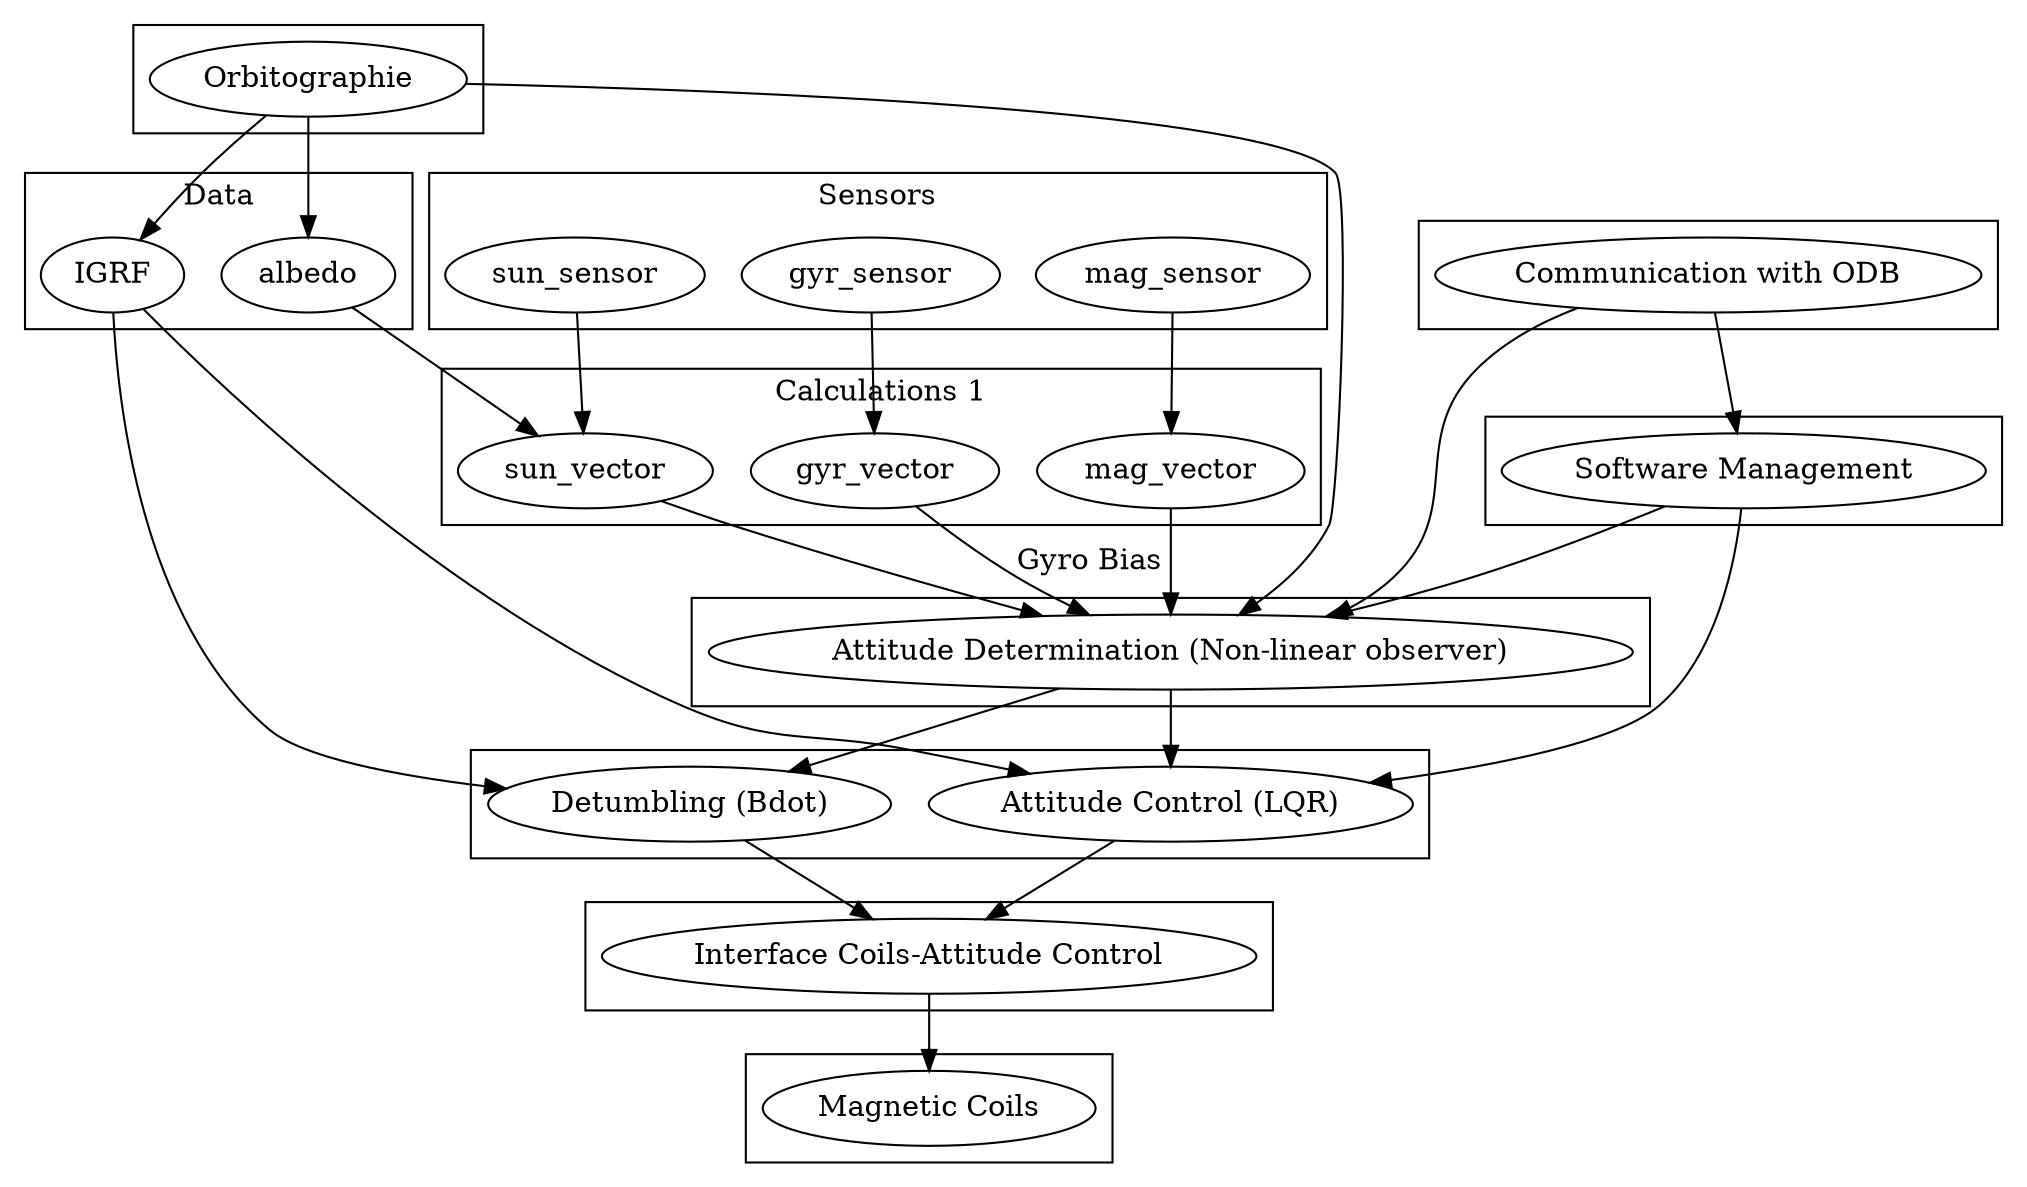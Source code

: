 digraph class_structure{

subgraph cluster_Communication{

comm [label = "Communication with ODB"]; 
}

subgraph cluster_InterCoils{
inter [label = "Interface Coils-Attitude Control"];
}


subgraph cluster_Orbitographie{

orbito [label = "Orbitographie"];
}


subgraph cluster_softmana{

soft_man [label = "Software Management"];
}



subgraph cluster_data{
label = "Data";
IGRF;
albedo;
}

subgraph cluster_0{
label= "Sensors";

gyr_sensor; mag_sensor; sun_sensor; 
}

subgraph cluster_1{
label = "Calculations 1";

gyr_vector; mag_vector; sun_vector;
}

subgraph cluster_2{
att_det [label ="Attitude Determination (Non-linear observer)"];
}

subgraph cluster_3{
det [label = "Detumbling (Bdot)"];
att_con [label = "Attitude Control (LQR)"];
}

subgraph cluster_4{

mag_coils [label = "Magnetic Coils"];
}


sun_sensor -> sun_vector;


albedo -> sun_vector; 

gyr_sensor ->gyr_vector;

mag_sensor -> mag_vector;

mag_vector ->att_det; 

sun_vector -> att_det;

gyr_vector -> att_det [label = "Gyro Bias"];

orbito -> att_det;

att_det -> det;

IGRF -> att_con;

orbito -> IGRF;



comm -> att_det;

att_det -> att_con;

comm -> soft_man;

soft_man -> att_det;

soft_man -> att_con;

orbito -> albedo;

IGRF-> det

att_con -> inter;

det -> inter; 

inter -> mag_coils;


}




